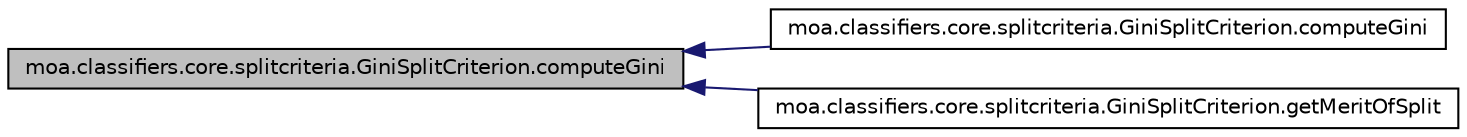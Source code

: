 digraph G
{
  edge [fontname="Helvetica",fontsize="10",labelfontname="Helvetica",labelfontsize="10"];
  node [fontname="Helvetica",fontsize="10",shape=record];
  rankdir=LR;
  Node1 [label="moa.classifiers.core.splitcriteria.GiniSplitCriterion.computeGini",height=0.2,width=0.4,color="black", fillcolor="grey75", style="filled" fontcolor="black"];
  Node1 -> Node2 [dir=back,color="midnightblue",fontsize="10",style="solid",fontname="Helvetica"];
  Node2 [label="moa.classifiers.core.splitcriteria.GiniSplitCriterion.computeGini",height=0.2,width=0.4,color="black", fillcolor="white", style="filled",URL="$classmoa_1_1classifiers_1_1core_1_1splitcriteria_1_1GiniSplitCriterion.html#a40a07a47d631833290f57219b1c2f8c7"];
  Node1 -> Node3 [dir=back,color="midnightblue",fontsize="10",style="solid",fontname="Helvetica"];
  Node3 [label="moa.classifiers.core.splitcriteria.GiniSplitCriterion.getMeritOfSplit",height=0.2,width=0.4,color="black", fillcolor="white", style="filled",URL="$classmoa_1_1classifiers_1_1core_1_1splitcriteria_1_1GiniSplitCriterion.html#abf91e3eda1603b3a653ce446d36530ec",tooltip="Computes the merit of splitting for a given ditribution before the split and after..."];
}

